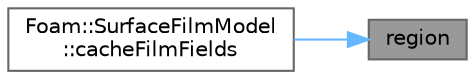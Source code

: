 digraph "region"
{
 // LATEX_PDF_SIZE
  bgcolor="transparent";
  edge [fontname=Helvetica,fontsize=10,labelfontname=Helvetica,labelfontsize=10];
  node [fontname=Helvetica,fontsize=10,shape=box,height=0.2,width=0.4];
  rankdir="RL";
  Node1 [id="Node000001",label="region",height=0.2,width=0.4,color="gray40", fillcolor="grey60", style="filled", fontcolor="black",tooltip=" "];
  Node1 -> Node2 [id="edge1_Node000001_Node000002",dir="back",color="steelblue1",style="solid",tooltip=" "];
  Node2 [id="Node000002",label="Foam::SurfaceFilmModel\l::cacheFilmFields",height=0.2,width=0.4,color="grey40", fillcolor="white", style="filled",URL="$classFoam_1_1SurfaceFilmModel.html#a09328e8419c9239904dcc76d5991a445",tooltip=" "];
}
